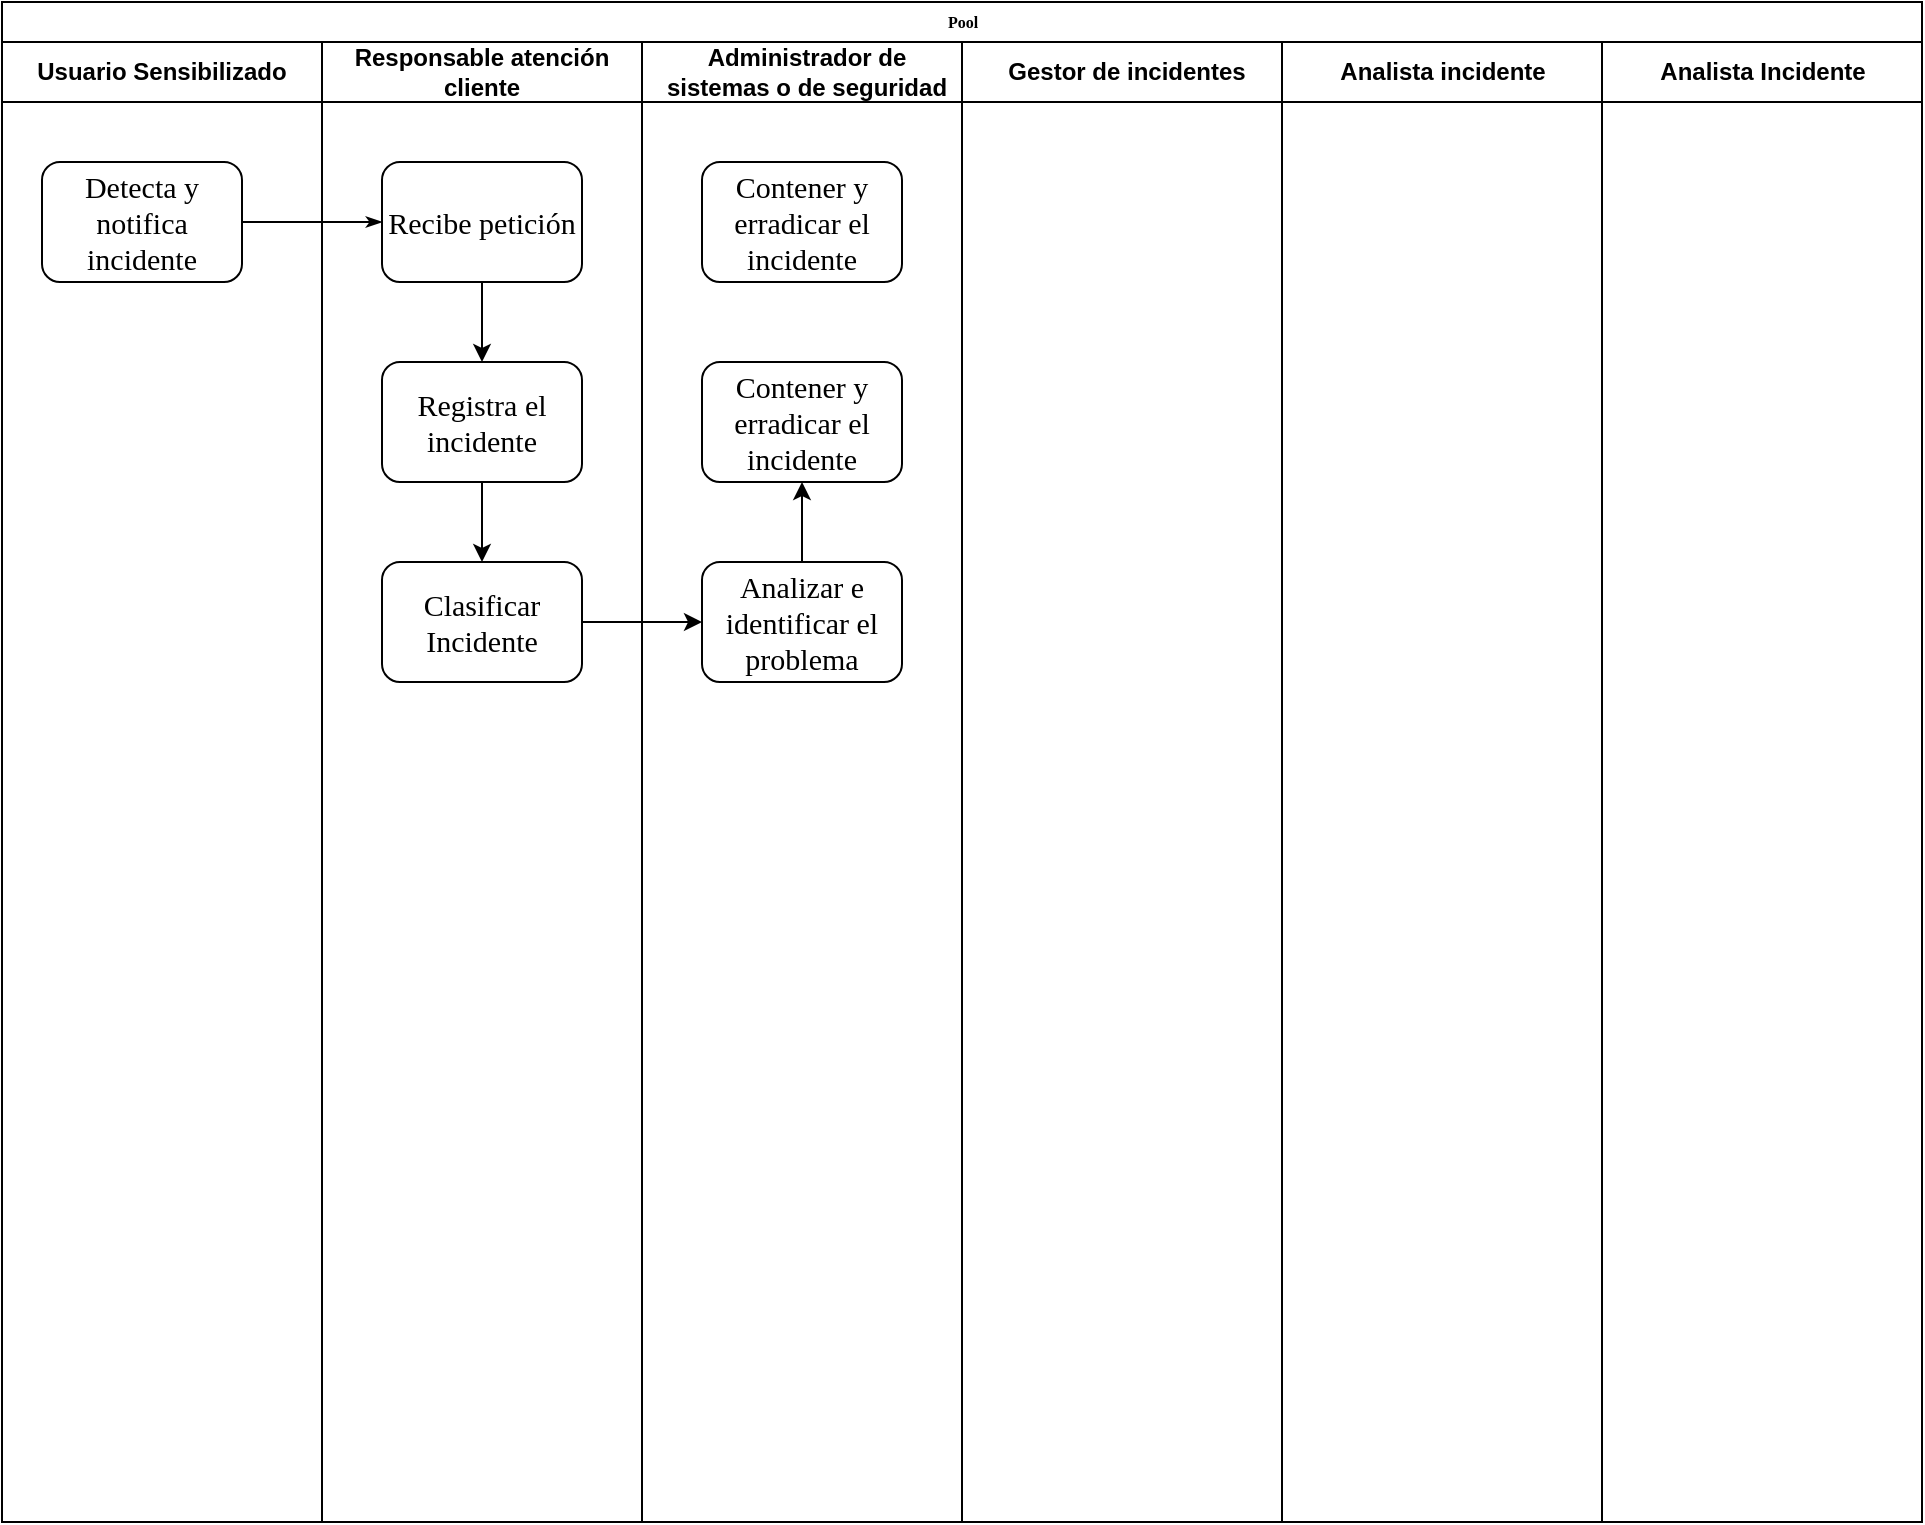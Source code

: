 <mxfile version="21.6.2" type="github">
  <diagram name="Page-1" id="74e2e168-ea6b-b213-b513-2b3c1d86103e">
    <mxGraphModel dx="1434" dy="782" grid="1" gridSize="10" guides="1" tooltips="1" connect="1" arrows="1" fold="1" page="1" pageScale="1" pageWidth="1100" pageHeight="850" background="none" math="0" shadow="0">
      <root>
        <mxCell id="0" />
        <mxCell id="1" parent="0" />
        <mxCell id="77e6c97f196da883-1" value="Pool" style="swimlane;html=1;childLayout=stackLayout;startSize=20;rounded=0;shadow=0;labelBackgroundColor=none;strokeWidth=1;fontFamily=Verdana;fontSize=8;align=center;" parent="1" vertex="1">
          <mxGeometry x="70" y="40" width="960" height="760" as="geometry" />
        </mxCell>
        <mxCell id="77e6c97f196da883-2" value="Usuario Sensibilizado" style="swimlane;html=1;startSize=30;whiteSpace=wrap;" parent="77e6c97f196da883-1" vertex="1">
          <mxGeometry y="20" width="160" height="740" as="geometry" />
        </mxCell>
        <mxCell id="77e6c97f196da883-8" value="Detecta y notifica incidente" style="rounded=1;whiteSpace=wrap;html=1;shadow=0;labelBackgroundColor=none;strokeWidth=1;fontFamily=Verdana;fontSize=15;align=center;" parent="77e6c97f196da883-2" vertex="1">
          <mxGeometry x="20" y="60" width="100" height="60" as="geometry" />
        </mxCell>
        <mxCell id="77e6c97f196da883-26" style="edgeStyle=orthogonalEdgeStyle;rounded=1;html=1;labelBackgroundColor=none;startArrow=none;startFill=0;startSize=5;endArrow=classicThin;endFill=1;endSize=5;jettySize=auto;orthogonalLoop=1;strokeWidth=1;fontFamily=Verdana;fontSize=8" parent="77e6c97f196da883-1" source="77e6c97f196da883-8" target="77e6c97f196da883-11" edge="1">
          <mxGeometry relative="1" as="geometry" />
        </mxCell>
        <mxCell id="77e6c97f196da883-3" value="Responsable atención cliente" style="swimlane;html=1;startSize=30;whiteSpace=wrap;" parent="77e6c97f196da883-1" vertex="1">
          <mxGeometry x="160" y="20" width="160" height="740" as="geometry" />
        </mxCell>
        <mxCell id="xwWplqwxfc8pSK3iib9Y-2" style="edgeStyle=orthogonalEdgeStyle;rounded=0;orthogonalLoop=1;jettySize=auto;html=1;" edge="1" parent="77e6c97f196da883-3" source="77e6c97f196da883-11" target="xwWplqwxfc8pSK3iib9Y-1">
          <mxGeometry relative="1" as="geometry" />
        </mxCell>
        <mxCell id="77e6c97f196da883-11" value="Recibe petición" style="rounded=1;whiteSpace=wrap;html=1;shadow=0;labelBackgroundColor=none;strokeWidth=1;fontFamily=Verdana;fontSize=15;align=center;" parent="77e6c97f196da883-3" vertex="1">
          <mxGeometry x="30" y="60" width="100" height="60" as="geometry" />
        </mxCell>
        <mxCell id="o0FgMDYgUWWKKPsyctwP-3" value="Clasificar Incidente" style="rounded=1;whiteSpace=wrap;html=1;shadow=0;labelBackgroundColor=none;strokeWidth=1;fontFamily=Verdana;fontSize=15;align=center;" parent="77e6c97f196da883-3" vertex="1">
          <mxGeometry x="30" y="260" width="100" height="60" as="geometry" />
        </mxCell>
        <mxCell id="xwWplqwxfc8pSK3iib9Y-6" style="edgeStyle=orthogonalEdgeStyle;rounded=0;orthogonalLoop=1;jettySize=auto;html=1;" edge="1" parent="77e6c97f196da883-3" source="xwWplqwxfc8pSK3iib9Y-1" target="o0FgMDYgUWWKKPsyctwP-3">
          <mxGeometry relative="1" as="geometry" />
        </mxCell>
        <mxCell id="xwWplqwxfc8pSK3iib9Y-1" value="Registra el incidente" style="rounded=1;whiteSpace=wrap;html=1;shadow=0;labelBackgroundColor=none;strokeWidth=1;fontFamily=Verdana;fontSize=15;align=center;" vertex="1" parent="77e6c97f196da883-3">
          <mxGeometry x="30" y="160" width="100" height="60" as="geometry" />
        </mxCell>
        <mxCell id="77e6c97f196da883-4" value="Administrador de sistemas o de seguridad" style="swimlane;html=1;startSize=30;whiteSpace=wrap;spacingLeft=10;spacingRight=5;" parent="77e6c97f196da883-1" vertex="1">
          <mxGeometry x="320" y="20" width="160" height="740" as="geometry" />
        </mxCell>
        <mxCell id="xwWplqwxfc8pSK3iib9Y-8" style="edgeStyle=orthogonalEdgeStyle;rounded=0;orthogonalLoop=1;jettySize=auto;html=1;" edge="1" parent="77e6c97f196da883-4" source="xwWplqwxfc8pSK3iib9Y-4" target="xwWplqwxfc8pSK3iib9Y-5">
          <mxGeometry relative="1" as="geometry" />
        </mxCell>
        <mxCell id="xwWplqwxfc8pSK3iib9Y-4" value="Analizar e identificar el problema" style="rounded=1;whiteSpace=wrap;html=1;shadow=0;labelBackgroundColor=none;strokeWidth=1;fontFamily=Verdana;fontSize=15;align=center;" vertex="1" parent="77e6c97f196da883-4">
          <mxGeometry x="30" y="260" width="100" height="60" as="geometry" />
        </mxCell>
        <mxCell id="xwWplqwxfc8pSK3iib9Y-5" value="Contener y erradicar el incidente" style="rounded=1;whiteSpace=wrap;html=1;shadow=0;labelBackgroundColor=none;strokeWidth=1;fontFamily=Verdana;fontSize=15;align=center;" vertex="1" parent="77e6c97f196da883-4">
          <mxGeometry x="30" y="160" width="100" height="60" as="geometry" />
        </mxCell>
        <mxCell id="xwWplqwxfc8pSK3iib9Y-9" value="Contener y erradicar el incidente" style="rounded=1;whiteSpace=wrap;html=1;shadow=0;labelBackgroundColor=none;strokeWidth=1;fontFamily=Verdana;fontSize=15;align=center;" vertex="1" parent="77e6c97f196da883-4">
          <mxGeometry x="30" y="60" width="100" height="60" as="geometry" />
        </mxCell>
        <mxCell id="77e6c97f196da883-5" value="Gestor de incidentes" style="swimlane;html=1;startSize=30;whiteSpace=wrap;spacing=2;spacingLeft=9;spacingRight=4;" parent="77e6c97f196da883-1" vertex="1">
          <mxGeometry x="480" y="20" width="160" height="740" as="geometry" />
        </mxCell>
        <mxCell id="77e6c97f196da883-6" value="Analista incidente" style="swimlane;html=1;startSize=30;" parent="77e6c97f196da883-1" vertex="1">
          <mxGeometry x="640" y="20" width="160" height="740" as="geometry" />
        </mxCell>
        <mxCell id="77e6c97f196da883-7" value="Analista Incidente" style="swimlane;html=1;startSize=30;" parent="77e6c97f196da883-1" vertex="1">
          <mxGeometry x="800" y="20" width="160" height="740" as="geometry" />
        </mxCell>
        <mxCell id="xwWplqwxfc8pSK3iib9Y-7" style="edgeStyle=orthogonalEdgeStyle;rounded=0;orthogonalLoop=1;jettySize=auto;html=1;" edge="1" parent="77e6c97f196da883-1" source="o0FgMDYgUWWKKPsyctwP-3" target="xwWplqwxfc8pSK3iib9Y-4">
          <mxGeometry relative="1" as="geometry" />
        </mxCell>
      </root>
    </mxGraphModel>
  </diagram>
</mxfile>
